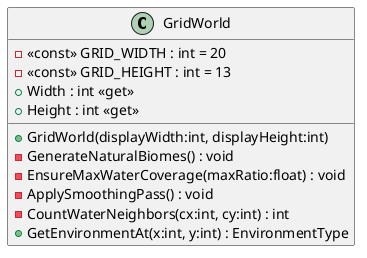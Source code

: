 @startuml
class GridWorld {
    - <<const>> GRID_WIDTH : int = 20
    - <<const>> GRID_HEIGHT : int = 13
    + Width : int <<get>>
    + Height : int <<get>>
    + GridWorld(displayWidth:int, displayHeight:int)
    - GenerateNaturalBiomes() : void
    - EnsureMaxWaterCoverage(maxRatio:float) : void
    - ApplySmoothingPass() : void
    - CountWaterNeighbors(cx:int, cy:int) : int
    + GetEnvironmentAt(x:int, y:int) : EnvironmentType
}
@enduml
